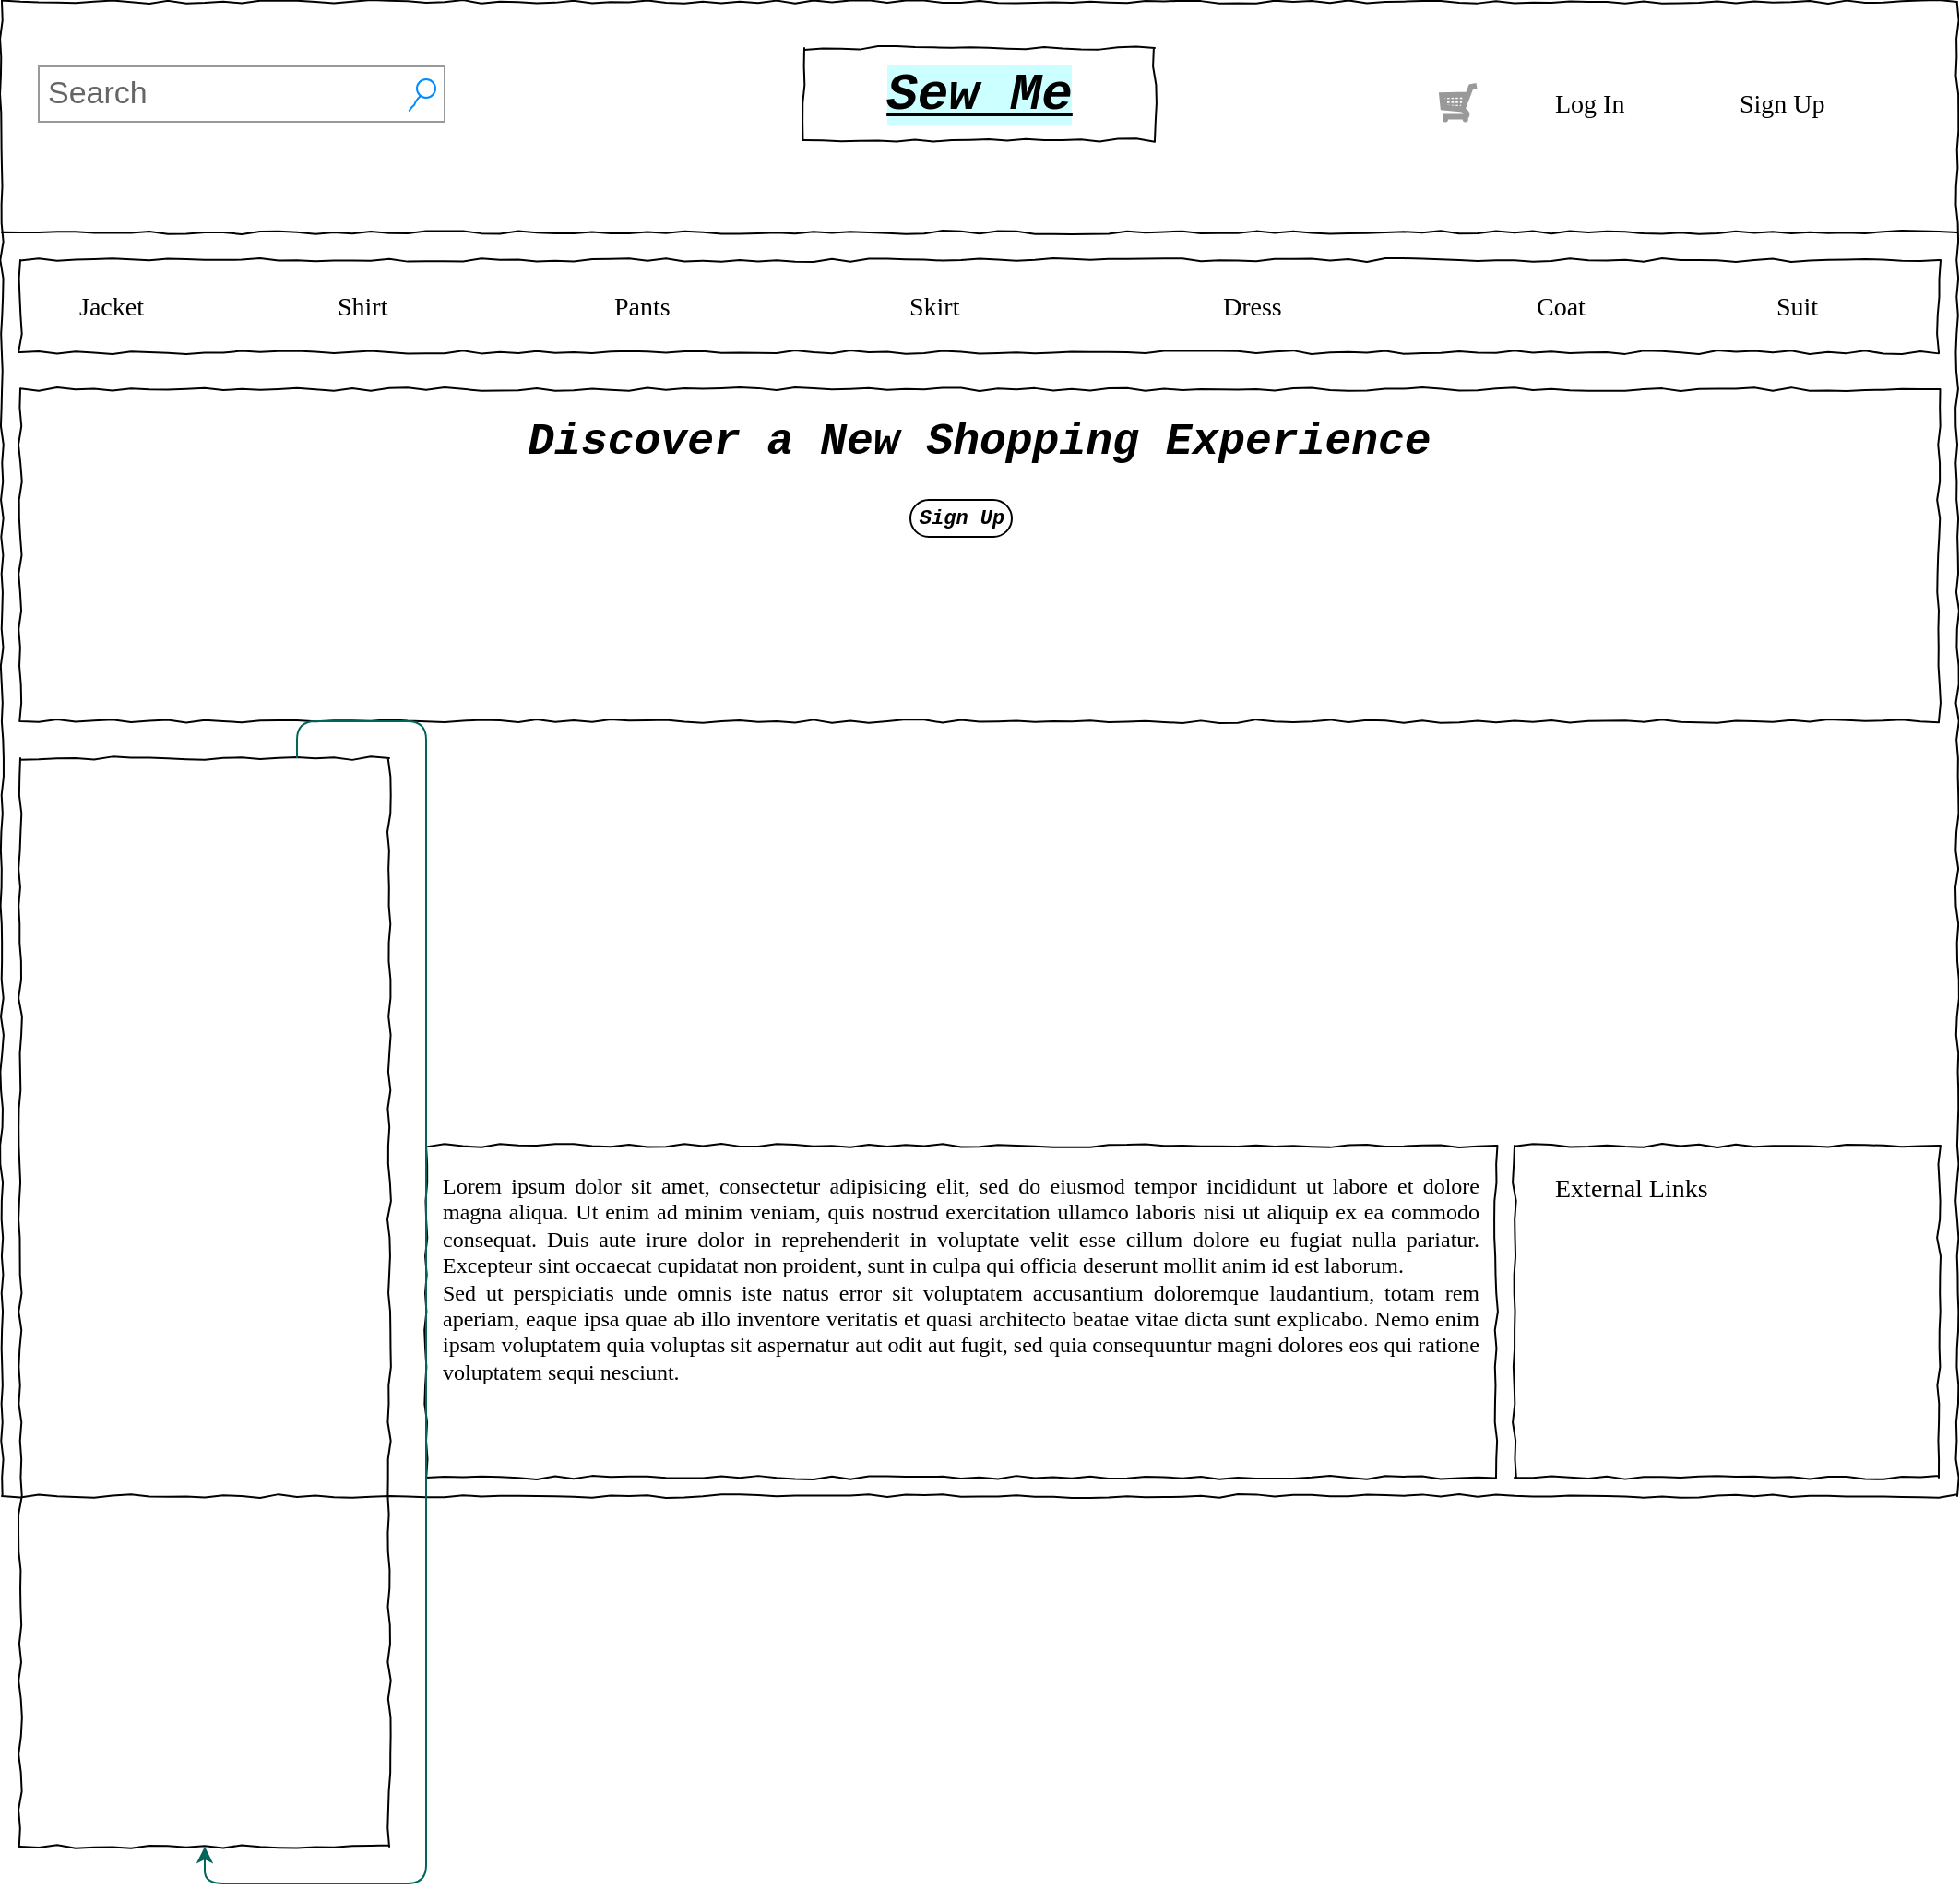 <mxfile version="14.2.9" type="github" pages="2">
  <diagram id="ZF-j_Kfc-rWgUnqr_sys" name="Home-Page">
    <mxGraphModel dx="1186" dy="564" grid="1" gridSize="10" guides="1" tooltips="1" connect="1" arrows="1" fold="1" page="1" pageScale="1" pageWidth="850" pageHeight="1100" math="0" shadow="0">
      <root>
        <mxCell id="h0NclJYZKfTawZEcLkxr-0" />
        <mxCell id="h0NclJYZKfTawZEcLkxr-1" parent="h0NclJYZKfTawZEcLkxr-0" />
        <mxCell id="wjpB9X4ulBl3ossLOCH--38" value="" style="whiteSpace=wrap;html=1;rounded=0;shadow=0;labelBackgroundColor=none;strokeColor=#000000;strokeWidth=1;fillColor=none;fontFamily=Verdana;fontSize=12;fontColor=#000000;align=center;comic=1;" vertex="1" parent="h0NclJYZKfTawZEcLkxr-1">
          <mxGeometry x="30" y="30" width="1060" height="810" as="geometry" />
        </mxCell>
        <mxCell id="wjpB9X4ulBl3ossLOCH--39" value="Sew Me" style="whiteSpace=wrap;html=1;rounded=0;shadow=0;labelBackgroundColor=#CCFFFF;strokeWidth=1;fontFamily=Courier New;fontSize=28;align=center;comic=1;fontStyle=7" vertex="1" parent="h0NclJYZKfTawZEcLkxr-1">
          <mxGeometry x="465" y="55" width="190" height="50" as="geometry" />
        </mxCell>
        <mxCell id="wjpB9X4ulBl3ossLOCH--40" value="Search" style="strokeWidth=1;shadow=0;dashed=0;align=center;html=1;shape=mxgraph.mockup.forms.searchBox;strokeColor=#999999;mainText=;strokeColor2=#008cff;fontColor=#666666;fontSize=17;align=left;spacingLeft=3;rounded=0;labelBackgroundColor=none;comic=1;" vertex="1" parent="h0NclJYZKfTawZEcLkxr-1">
          <mxGeometry x="50" y="65" width="220" height="30" as="geometry" />
        </mxCell>
        <mxCell id="wjpB9X4ulBl3ossLOCH--41" value="Log In" style="text;html=1;points=[];align=left;verticalAlign=top;spacingTop=-4;fontSize=14;fontFamily=Verdana" vertex="1" parent="h0NclJYZKfTawZEcLkxr-1">
          <mxGeometry x="870" y="75" width="60" height="20" as="geometry" />
        </mxCell>
        <mxCell id="wjpB9X4ulBl3ossLOCH--42" value="Sign Up" style="text;html=1;points=[];align=left;verticalAlign=top;spacingTop=-4;fontSize=14;fontFamily=Verdana" vertex="1" parent="h0NclJYZKfTawZEcLkxr-1">
          <mxGeometry x="970" y="75" width="60" height="20" as="geometry" />
        </mxCell>
        <mxCell id="wjpB9X4ulBl3ossLOCH--43" value="" style="whiteSpace=wrap;html=1;rounded=0;shadow=0;labelBackgroundColor=none;strokeWidth=1;fillColor=none;fontFamily=Verdana;fontSize=12;align=center;comic=1;" vertex="1" parent="h0NclJYZKfTawZEcLkxr-1">
          <mxGeometry x="40" y="440" width="200" height="590" as="geometry" />
        </mxCell>
        <mxCell id="wjpB9X4ulBl3ossLOCH--44" value="" style="line;strokeWidth=1;html=1;rounded=0;shadow=0;labelBackgroundColor=none;fillColor=none;fontFamily=Verdana;fontSize=14;fontColor=#000000;align=center;comic=1;" vertex="1" parent="h0NclJYZKfTawZEcLkxr-1">
          <mxGeometry x="30" y="150" width="1060" height="10" as="geometry" />
        </mxCell>
        <mxCell id="wjpB9X4ulBl3ossLOCH--45" value="" style="whiteSpace=wrap;html=1;rounded=0;shadow=0;labelBackgroundColor=none;strokeWidth=1;fillColor=none;fontFamily=Verdana;fontSize=12;align=center;comic=1;" vertex="1" parent="h0NclJYZKfTawZEcLkxr-1">
          <mxGeometry x="40" y="170" width="1040" height="50" as="geometry" />
        </mxCell>
        <mxCell id="wjpB9X4ulBl3ossLOCH--46" value="Jacket" style="text;html=1;points=[];align=left;verticalAlign=top;spacingTop=-4;fontSize=14;fontFamily=Verdana" vertex="1" parent="h0NclJYZKfTawZEcLkxr-1">
          <mxGeometry x="70" y="185" width="60" height="20" as="geometry" />
        </mxCell>
        <mxCell id="wjpB9X4ulBl3ossLOCH--47" value="Shirt" style="text;html=1;points=[];align=left;verticalAlign=top;spacingTop=-4;fontSize=14;fontFamily=Verdana" vertex="1" parent="h0NclJYZKfTawZEcLkxr-1">
          <mxGeometry x="210" y="185" width="60" height="20" as="geometry" />
        </mxCell>
        <mxCell id="wjpB9X4ulBl3ossLOCH--48" value="Pants" style="text;html=1;points=[];align=left;verticalAlign=top;spacingTop=-4;fontSize=14;fontFamily=Verdana" vertex="1" parent="h0NclJYZKfTawZEcLkxr-1">
          <mxGeometry x="360" y="185" width="60" height="20" as="geometry" />
        </mxCell>
        <mxCell id="wjpB9X4ulBl3ossLOCH--49" value="Skirt" style="text;html=1;points=[];align=left;verticalAlign=top;spacingTop=-4;fontSize=14;fontFamily=Verdana" vertex="1" parent="h0NclJYZKfTawZEcLkxr-1">
          <mxGeometry x="520" y="185" width="60" height="20" as="geometry" />
        </mxCell>
        <mxCell id="wjpB9X4ulBl3ossLOCH--50" value="&lt;div style=&quot;text-align: justify&quot;&gt;&lt;span&gt;Lorem ipsum dolor sit amet, consectetur adipisicing elit, sed do eiusmod tempor incididunt ut labore et dolore magna aliqua. Ut enim ad minim veniam, quis nostrud exercitation ullamco laboris nisi ut aliquip ex ea commodo consequat. Duis aute irure dolor in reprehenderit in voluptate velit esse cillum dolore eu fugiat nulla pariatur. Excepteur sint occaecat cupidatat non proident, sunt in culpa qui officia deserunt mollit anim id est laborum.&lt;/span&gt;&lt;/div&gt;&lt;div style=&quot;text-align: justify&quot;&gt;&lt;span&gt;Sed ut perspiciatis unde omnis iste natus error sit voluptatem accusantium doloremque laudantium, totam rem aperiam, eaque ipsa quae ab illo inventore veritatis et quasi architecto beatae vitae dicta sunt explicabo. Nemo enim ipsam voluptatem quia voluptas sit aspernatur aut odit aut fugit, sed quia consequuntur magni dolores eos qui ratione voluptatem sequi nesciunt.&amp;nbsp;&lt;/span&gt;&lt;/div&gt;" style="whiteSpace=wrap;html=1;rounded=0;shadow=0;labelBackgroundColor=none;strokeWidth=1;fillColor=none;fontFamily=Verdana;fontSize=12;align=center;verticalAlign=top;spacing=10;comic=1;" vertex="1" parent="h0NclJYZKfTawZEcLkxr-1">
          <mxGeometry x="260" y="650" width="580" height="180" as="geometry" />
        </mxCell>
        <mxCell id="wjpB9X4ulBl3ossLOCH--53" value="" style="whiteSpace=wrap;html=1;rounded=0;shadow=0;labelBackgroundColor=none;strokeWidth=1;fillColor=none;fontFamily=Verdana;fontSize=12;align=center;comic=1;" vertex="1" parent="h0NclJYZKfTawZEcLkxr-1">
          <mxGeometry x="850" y="650" width="230" height="180" as="geometry" />
        </mxCell>
        <mxCell id="wjpB9X4ulBl3ossLOCH--65" value="External Links" style="text;html=1;points=[];align=left;verticalAlign=top;spacingTop=-4;fontSize=14;fontFamily=Verdana" vertex="1" parent="h0NclJYZKfTawZEcLkxr-1">
          <mxGeometry x="870" y="663" width="170" height="20" as="geometry" />
        </mxCell>
        <mxCell id="wjpB9X4ulBl3ossLOCH--72" value="Dress" style="text;html=1;points=[];align=left;verticalAlign=top;spacingTop=-4;fontSize=14;fontFamily=Verdana" vertex="1" parent="h0NclJYZKfTawZEcLkxr-1">
          <mxGeometry x="690" y="185" width="60" height="20" as="geometry" />
        </mxCell>
        <mxCell id="wjpB9X4ulBl3ossLOCH--73" value="Coat" style="text;html=1;points=[];align=left;verticalAlign=top;spacingTop=-4;fontSize=14;fontFamily=Verdana" vertex="1" parent="h0NclJYZKfTawZEcLkxr-1">
          <mxGeometry x="860" y="185" width="60" height="20" as="geometry" />
        </mxCell>
        <mxCell id="wjpB9X4ulBl3ossLOCH--74" value="Suit" style="text;html=1;points=[];align=left;verticalAlign=top;spacingTop=-4;fontSize=14;fontFamily=Verdana" vertex="1" parent="h0NclJYZKfTawZEcLkxr-1">
          <mxGeometry x="990" y="185" width="60" height="20" as="geometry" />
        </mxCell>
        <mxCell id="wjpB9X4ulBl3ossLOCH--75" value="" style="verticalLabelPosition=bottom;shadow=0;dashed=0;align=center;html=1;verticalAlign=top;strokeWidth=1;shape=mxgraph.mockup.misc.shoppingCart;strokeColor=#999999;rounded=0;sketch=0;fillColor=#21C0A5;fontColor=#5C5C5C;" vertex="1" parent="h0NclJYZKfTawZEcLkxr-1">
          <mxGeometry x="810" y="75" width="20" height="20" as="geometry" />
        </mxCell>
        <mxCell id="5ONEdWV0JbBe8F0KcMtm-0" value="&lt;div style=&quot;text-align: justify; font-size: 24px;&quot;&gt;Discover a New Shopping Experience&lt;/div&gt;" style="whiteSpace=wrap;html=1;rounded=0;shadow=0;labelBackgroundColor=none;strokeWidth=1;fillColor=none;fontFamily=Courier New;fontSize=24;align=center;verticalAlign=top;spacing=10;comic=1;fontStyle=3" vertex="1" parent="h0NclJYZKfTawZEcLkxr-1">
          <mxGeometry x="40" y="240" width="1040" height="180" as="geometry" />
        </mxCell>
        <mxCell id="5ONEdWV0JbBe8F0KcMtm-1" style="edgeStyle=orthogonalEdgeStyle;curved=0;rounded=1;sketch=0;orthogonalLoop=1;jettySize=auto;html=1;exitX=0.75;exitY=0;exitDx=0;exitDy=0;strokeColor=#006658;fillColor=#21C0A5;fontColor=#5C5C5C;" edge="1" parent="h0NclJYZKfTawZEcLkxr-1" source="wjpB9X4ulBl3ossLOCH--43" target="wjpB9X4ulBl3ossLOCH--43">
          <mxGeometry relative="1" as="geometry" />
        </mxCell>
        <mxCell id="5ONEdWV0JbBe8F0KcMtm-2" value="Sign Up" style="strokeWidth=1;shadow=0;dashed=0;align=center;html=1;shape=mxgraph.mockup.buttons.button;mainText=;buttonStyle=round;fontSize=11;fontStyle=3;whiteSpace=wrap;rounded=0;sketch=0;fontFamily=Courier New;" vertex="1" parent="h0NclJYZKfTawZEcLkxr-1">
          <mxGeometry x="522.5" y="300" width="55" height="20" as="geometry" />
        </mxCell>
      </root>
    </mxGraphModel>
  </diagram>
  <diagram name="Tailor-Me" id="03018318-947c-dd8e-b7a3-06fadd420f32">
    <mxGraphModel dx="1186" dy="564" grid="1" gridSize="10" guides="1" tooltips="1" connect="1" arrows="1" fold="1" page="1" pageScale="1" pageWidth="1100" pageHeight="850" background="#ffffff" math="0" shadow="0">
      <root>
        <mxCell id="0" />
        <mxCell id="1" parent="0" />
        <mxCell id="677b7b8949515195-1" value="" style="whiteSpace=wrap;html=1;rounded=0;shadow=0;labelBackgroundColor=none;strokeColor=#000000;strokeWidth=1;fillColor=none;fontFamily=Verdana;fontSize=12;fontColor=#000000;align=center;comic=1;" parent="1" vertex="1">
          <mxGeometry x="20" y="20" width="1060" height="810" as="geometry" />
        </mxCell>
        <mxCell id="677b7b8949515195-2" value="Sew Me" style="whiteSpace=wrap;html=1;rounded=0;shadow=0;labelBackgroundColor=#CCFFFF;strokeWidth=1;fontFamily=Courier New;fontSize=28;align=center;comic=1;fontStyle=7" parent="1" vertex="1">
          <mxGeometry x="455" y="45" width="190" height="50" as="geometry" />
        </mxCell>
        <mxCell id="677b7b8949515195-3" value="Search" style="strokeWidth=1;shadow=0;dashed=0;align=center;html=1;shape=mxgraph.mockup.forms.searchBox;strokeColor=#999999;mainText=;strokeColor2=#008cff;fontColor=#666666;fontSize=17;align=left;spacingLeft=3;rounded=0;labelBackgroundColor=none;comic=1;" parent="1" vertex="1">
          <mxGeometry x="40" y="55" width="220" height="30" as="geometry" />
        </mxCell>
        <mxCell id="677b7b8949515195-6" value="Sign Up" style="text;html=1;points=[];align=left;verticalAlign=top;spacingTop=-4;fontSize=14;fontFamily=Verdana" parent="1" vertex="1">
          <mxGeometry x="960" y="65" width="60" height="20" as="geometry" />
        </mxCell>
        <mxCell id="677b7b8949515195-8" value="" style="whiteSpace=wrap;html=1;rounded=0;shadow=0;labelBackgroundColor=none;strokeWidth=1;fillColor=none;fontFamily=Verdana;fontSize=12;align=center;comic=1;" parent="1" vertex="1">
          <mxGeometry x="30" y="230" width="200" height="590" as="geometry" />
        </mxCell>
        <mxCell id="677b7b8949515195-9" value="" style="line;strokeWidth=1;html=1;rounded=0;shadow=0;labelBackgroundColor=none;fillColor=none;fontFamily=Verdana;fontSize=14;fontColor=#000000;align=center;comic=1;" parent="1" vertex="1">
          <mxGeometry x="20" y="140" width="1060" height="10" as="geometry" />
        </mxCell>
        <mxCell id="677b7b8949515195-10" value="" style="whiteSpace=wrap;html=1;rounded=0;shadow=0;labelBackgroundColor=none;strokeWidth=1;fillColor=none;fontFamily=Verdana;fontSize=12;align=center;comic=1;" parent="1" vertex="1">
          <mxGeometry x="30" y="160" width="1040" height="50" as="geometry" />
        </mxCell>
        <mxCell id="677b7b8949515195-11" value="Jacket" style="text;html=1;points=[];align=left;verticalAlign=top;spacingTop=-4;fontSize=14;fontFamily=Verdana" parent="1" vertex="1">
          <mxGeometry x="60" y="175" width="60" height="20" as="geometry" />
        </mxCell>
        <mxCell id="677b7b8949515195-12" value="Shirt" style="text;html=1;points=[];align=left;verticalAlign=top;spacingTop=-4;fontSize=14;fontFamily=Verdana" parent="1" vertex="1">
          <mxGeometry x="200" y="175" width="60" height="20" as="geometry" />
        </mxCell>
        <mxCell id="677b7b8949515195-13" value="Pants" style="text;html=1;points=[];align=left;verticalAlign=top;spacingTop=-4;fontSize=14;fontFamily=Verdana" parent="1" vertex="1">
          <mxGeometry x="350" y="175" width="60" height="20" as="geometry" />
        </mxCell>
        <mxCell id="677b7b8949515195-14" value="Skirt" style="text;html=1;points=[];align=left;verticalAlign=top;spacingTop=-4;fontSize=14;fontFamily=Verdana" parent="1" vertex="1">
          <mxGeometry x="510" y="175" width="60" height="20" as="geometry" />
        </mxCell>
        <mxCell id="677b7b8949515195-15" value="&lt;div style=&quot;text-align: justify&quot;&gt;&lt;span&gt;Lorem ipsum dolor sit amet, consectetur adipisicing elit, sed do eiusmod tempor incididunt ut labore et dolore magna aliqua. Ut enim ad minim veniam, quis nostrud exercitation ullamco laboris nisi ut aliquip ex ea commodo consequat. Duis aute irure dolor in reprehenderit in voluptate velit esse cillum dolore eu fugiat nulla pariatur. Excepteur sint occaecat cupidatat non proident, sunt in culpa qui officia deserunt mollit anim id est laborum.&lt;/span&gt;&lt;/div&gt;&lt;div style=&quot;text-align: justify&quot;&gt;&lt;span&gt;Sed ut perspiciatis unde omnis iste natus error sit voluptatem accusantium doloremque laudantium, totam rem aperiam, eaque ipsa quae ab illo inventore veritatis et quasi architecto beatae vitae dicta sunt explicabo. Nemo enim ipsam voluptatem quia voluptas sit aspernatur aut odit aut fugit, sed quia consequuntur magni dolores eos qui ratione voluptatem sequi nesciunt.&amp;nbsp;&lt;/span&gt;&lt;/div&gt;" style="whiteSpace=wrap;html=1;rounded=0;shadow=0;labelBackgroundColor=none;strokeWidth=1;fillColor=none;fontFamily=Verdana;fontSize=12;align=center;verticalAlign=top;spacing=10;comic=1;" parent="1" vertex="1">
          <mxGeometry x="250" y="640" width="580" height="180" as="geometry" />
        </mxCell>
        <mxCell id="677b7b8949515195-16" value="" style="shape=umlActor;verticalLabelPosition=bottom;verticalAlign=top;html=1;outlineConnect=0;shadow=0;dashed=0;fontFamily=Verdana;fontSize=14;fontColor=#000000;align=center;strokeColor=#999999;strokeWidth=1;fillColor=#ffffff;comic=1;" parent="1" vertex="1">
          <mxGeometry x="425" y="265" width="220" height="330" as="geometry" />
        </mxCell>
        <mxCell id="677b7b8949515195-25" value="" style="whiteSpace=wrap;html=1;rounded=0;shadow=0;labelBackgroundColor=none;strokeWidth=1;fillColor=none;fontFamily=Verdana;fontSize=12;align=center;comic=1;" parent="1" vertex="1">
          <mxGeometry x="840" y="230" width="230" height="400" as="geometry" />
        </mxCell>
        <mxCell id="677b7b8949515195-26" value="" style="whiteSpace=wrap;html=1;rounded=0;shadow=0;labelBackgroundColor=none;strokeWidth=1;fillColor=none;fontFamily=Verdana;fontSize=12;align=center;comic=1;" parent="1" vertex="1">
          <mxGeometry x="840" y="640" width="230" height="180" as="geometry" />
        </mxCell>
        <mxCell id="677b7b8949515195-27" value="Pattern" style="text;html=1;points=[];align=left;verticalAlign=top;spacingTop=-4;fontSize=14;fontFamily=Courier New;fontStyle=3" parent="1" vertex="1">
          <mxGeometry x="40" y="250" width="170" height="20" as="geometry" />
        </mxCell>
        <mxCell id="677b7b8949515195-28" value="Pattern Description 1" style="text;html=1;points=[];align=left;verticalAlign=top;spacingTop=-4;fontSize=14;fontFamily=Courier New;fontStyle=2" parent="1" vertex="1">
          <mxGeometry x="40" y="286" width="170" height="20" as="geometry" />
        </mxCell>
        <mxCell id="677b7b8949515195-29" value="Pattern Description 2" style="text;html=1;points=[];align=left;verticalAlign=top;spacingTop=-4;fontSize=14;fontFamily=Courier New;fontStyle=2" parent="1" vertex="1">
          <mxGeometry x="40" y="321" width="170" height="20" as="geometry" />
        </mxCell>
        <mxCell id="677b7b8949515195-30" value="Pattern Description 3" style="text;html=1;points=[];align=left;verticalAlign=top;spacingTop=-4;fontSize=14;fontFamily=Courier New;fontStyle=2" parent="1" vertex="1">
          <mxGeometry x="40" y="357" width="170" height="20" as="geometry" />
        </mxCell>
        <mxCell id="677b7b8949515195-31" value="Pattern Description 6" style="text;html=1;points=[];align=left;verticalAlign=top;spacingTop=-4;fontSize=14;fontFamily=Courier New;fontStyle=2" parent="1" vertex="1">
          <mxGeometry x="40" y="464" width="170" height="20" as="geometry" />
        </mxCell>
        <mxCell id="677b7b8949515195-32" value="Pattern Description 7" style="text;html=1;points=[];align=left;verticalAlign=top;spacingTop=-4;fontSize=14;fontFamily=Courier New;fontStyle=2" parent="1" vertex="1">
          <mxGeometry x="40" y="500" width="170" height="20" as="geometry" />
        </mxCell>
        <mxCell id="677b7b8949515195-33" value="Pattern Description 8" style="text;html=1;points=[];align=left;verticalAlign=top;spacingTop=-4;fontSize=14;fontFamily=Courier New;fontStyle=2" parent="1" vertex="1">
          <mxGeometry x="40" y="536" width="170" height="20" as="geometry" />
        </mxCell>
        <mxCell id="677b7b8949515195-34" value="Pattern Description 9" style="text;html=1;points=[];align=left;verticalAlign=top;spacingTop=-4;fontSize=14;fontFamily=Courier New;fontStyle=2" parent="1" vertex="1">
          <mxGeometry x="40" y="571" width="170" height="20" as="geometry" />
        </mxCell>
        <mxCell id="677b7b8949515195-35" value="Pattern Description 10" style="text;html=1;points=[];align=left;verticalAlign=top;spacingTop=-4;fontSize=14;fontFamily=Courier New;fontStyle=2" parent="1" vertex="1">
          <mxGeometry x="40" y="607" width="170" height="20" as="geometry" />
        </mxCell>
        <mxCell id="677b7b8949515195-39" value="Pattern Description 4" style="text;html=1;points=[];align=left;verticalAlign=top;spacingTop=-4;fontSize=14;fontFamily=Courier New;fontStyle=2" parent="1" vertex="1">
          <mxGeometry x="40" y="393" width="170" height="20" as="geometry" />
        </mxCell>
        <mxCell id="677b7b8949515195-40" value="Pattern Description 5" style="text;html=1;points=[];align=left;verticalAlign=top;spacingTop=-4;fontSize=14;fontFamily=Courier New;fontStyle=2" parent="1" vertex="1">
          <mxGeometry x="40" y="429" width="170" height="20" as="geometry" />
        </mxCell>
        <mxCell id="677b7b8949515195-42" value="External Links" style="text;html=1;points=[];align=left;verticalAlign=top;spacingTop=-4;fontSize=14;fontFamily=Verdana" parent="1" vertex="1">
          <mxGeometry x="860" y="653" width="170" height="20" as="geometry" />
        </mxCell>
        <mxCell id="677b7b8949515195-44" value="Fabric" style="text;html=1;points=[];align=left;verticalAlign=top;spacingTop=-4;fontSize=14;fontFamily=Courier New;fontStyle=3" parent="1" vertex="1">
          <mxGeometry x="860" y="250" width="170" height="20" as="geometry" />
        </mxCell>
        <mxCell id="677b7b8949515195-45" value="Fabric Description 1" style="text;html=1;points=[];align=left;verticalAlign=top;spacingTop=-4;fontSize=14;fontFamily=Courier New;fontStyle=2" parent="1" vertex="1">
          <mxGeometry x="860" y="285" width="170" height="20" as="geometry" />
        </mxCell>
        <mxCell id="677b7b8949515195-46" value="Fabric Description 2" style="text;html=1;points=[];align=left;verticalAlign=middle;spacingTop=-4;fontSize=14;fontFamily=Courier New;fontStyle=2" parent="1" vertex="1">
          <mxGeometry x="860" y="330" width="170" height="20" as="geometry" />
        </mxCell>
        <mxCell id="677b7b8949515195-47" value="Fabric Description 3" style="text;html=1;points=[];align=left;verticalAlign=top;spacingTop=-4;fontSize=14;fontFamily=Courier New;fontStyle=2" parent="1" vertex="1">
          <mxGeometry x="860" y="370" width="170" height="20" as="geometry" />
        </mxCell>
        <mxCell id="677b7b8949515195-48" value="Fabric Description 4" style="text;html=1;points=[];align=left;verticalAlign=top;spacingTop=-4;fontSize=14;fontFamily=Courier New;fontStyle=2" parent="1" vertex="1">
          <mxGeometry x="860" y="405" width="170" height="20" as="geometry" />
        </mxCell>
        <mxCell id="677b7b8949515195-49" value="Fabric Description 5" style="text;html=1;points=[];align=left;verticalAlign=top;spacingTop=-4;fontSize=14;fontFamily=Courier New;fontStyle=2" parent="1" vertex="1">
          <mxGeometry x="860" y="449" width="170" height="20" as="geometry" />
        </mxCell>
        <mxCell id="9mEfQK3KUCxlQ8aSokPq-3" value="Dress" style="text;html=1;points=[];align=left;verticalAlign=top;spacingTop=-4;fontSize=14;fontFamily=Verdana" vertex="1" parent="1">
          <mxGeometry x="680" y="175" width="60" height="20" as="geometry" />
        </mxCell>
        <mxCell id="9mEfQK3KUCxlQ8aSokPq-4" value="Coat" style="text;html=1;points=[];align=left;verticalAlign=top;spacingTop=-4;fontSize=14;fontFamily=Verdana" vertex="1" parent="1">
          <mxGeometry x="850" y="175" width="60" height="20" as="geometry" />
        </mxCell>
        <mxCell id="9mEfQK3KUCxlQ8aSokPq-5" value="Suit" style="text;html=1;points=[];align=left;verticalAlign=top;spacingTop=-4;fontSize=14;fontFamily=Verdana" vertex="1" parent="1">
          <mxGeometry x="980" y="175" width="60" height="20" as="geometry" />
        </mxCell>
        <mxCell id="XMO0qLx3HE3vHJtWGLaU-1" value="" style="verticalLabelPosition=bottom;shadow=0;dashed=0;align=center;html=1;verticalAlign=top;strokeWidth=1;shape=mxgraph.mockup.misc.shoppingCart;strokeColor=#999999;rounded=0;sketch=0;fillColor=#21C0A5;fontColor=#5C5C5C;" vertex="1" parent="1">
          <mxGeometry x="800" y="65" width="20" height="20" as="geometry" />
        </mxCell>
        <mxCell id="NotRTZcVEE9be6VRe8nx-1" value="" style="verticalLabelPosition=bottom;shadow=0;dashed=0;align=center;html=1;verticalAlign=top;strokeWidth=1;shape=mxgraph.mockup.containers.userFemale;strokeColor2=#008cff;rounded=0;sketch=0;" vertex="1" parent="1">
          <mxGeometry x="880" y="45" width="50" height="50" as="geometry" />
        </mxCell>
      </root>
    </mxGraphModel>
  </diagram>
</mxfile>
